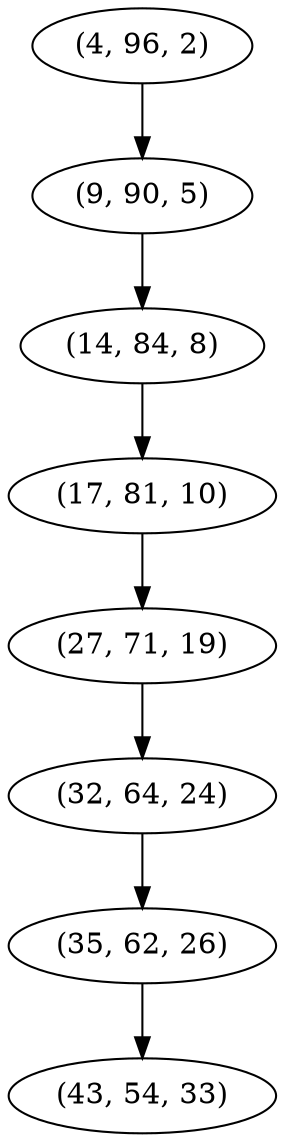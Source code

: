 digraph tree {
    "(4, 96, 2)";
    "(9, 90, 5)";
    "(14, 84, 8)";
    "(17, 81, 10)";
    "(27, 71, 19)";
    "(32, 64, 24)";
    "(35, 62, 26)";
    "(43, 54, 33)";
    "(4, 96, 2)" -> "(9, 90, 5)";
    "(9, 90, 5)" -> "(14, 84, 8)";
    "(14, 84, 8)" -> "(17, 81, 10)";
    "(17, 81, 10)" -> "(27, 71, 19)";
    "(27, 71, 19)" -> "(32, 64, 24)";
    "(32, 64, 24)" -> "(35, 62, 26)";
    "(35, 62, 26)" -> "(43, 54, 33)";
}
